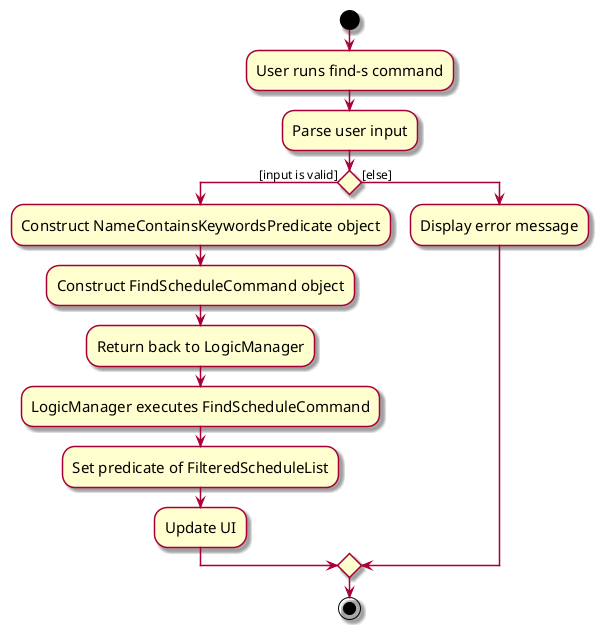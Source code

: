 @startuml
skin rose
skinparam ActivityFontSize 15
skinparam ArrowFontSize 12
start
:User runs find-s command;

'Since the beta syntax does not support placing the condition outside the
'diamond we place it as the true branch instead.

:Parse user input;

if () then ([input is valid])
    :Construct NameContainsKeywordsPredicate object;
    :Construct FindScheduleCommand object;
    :Return back to LogicManager;
    :LogicManager executes FindScheduleCommand;
    :Set predicate of FilteredScheduleList;
    :Update UI;
else ([else])
    :Display error message;
endif
stop
@enduml

